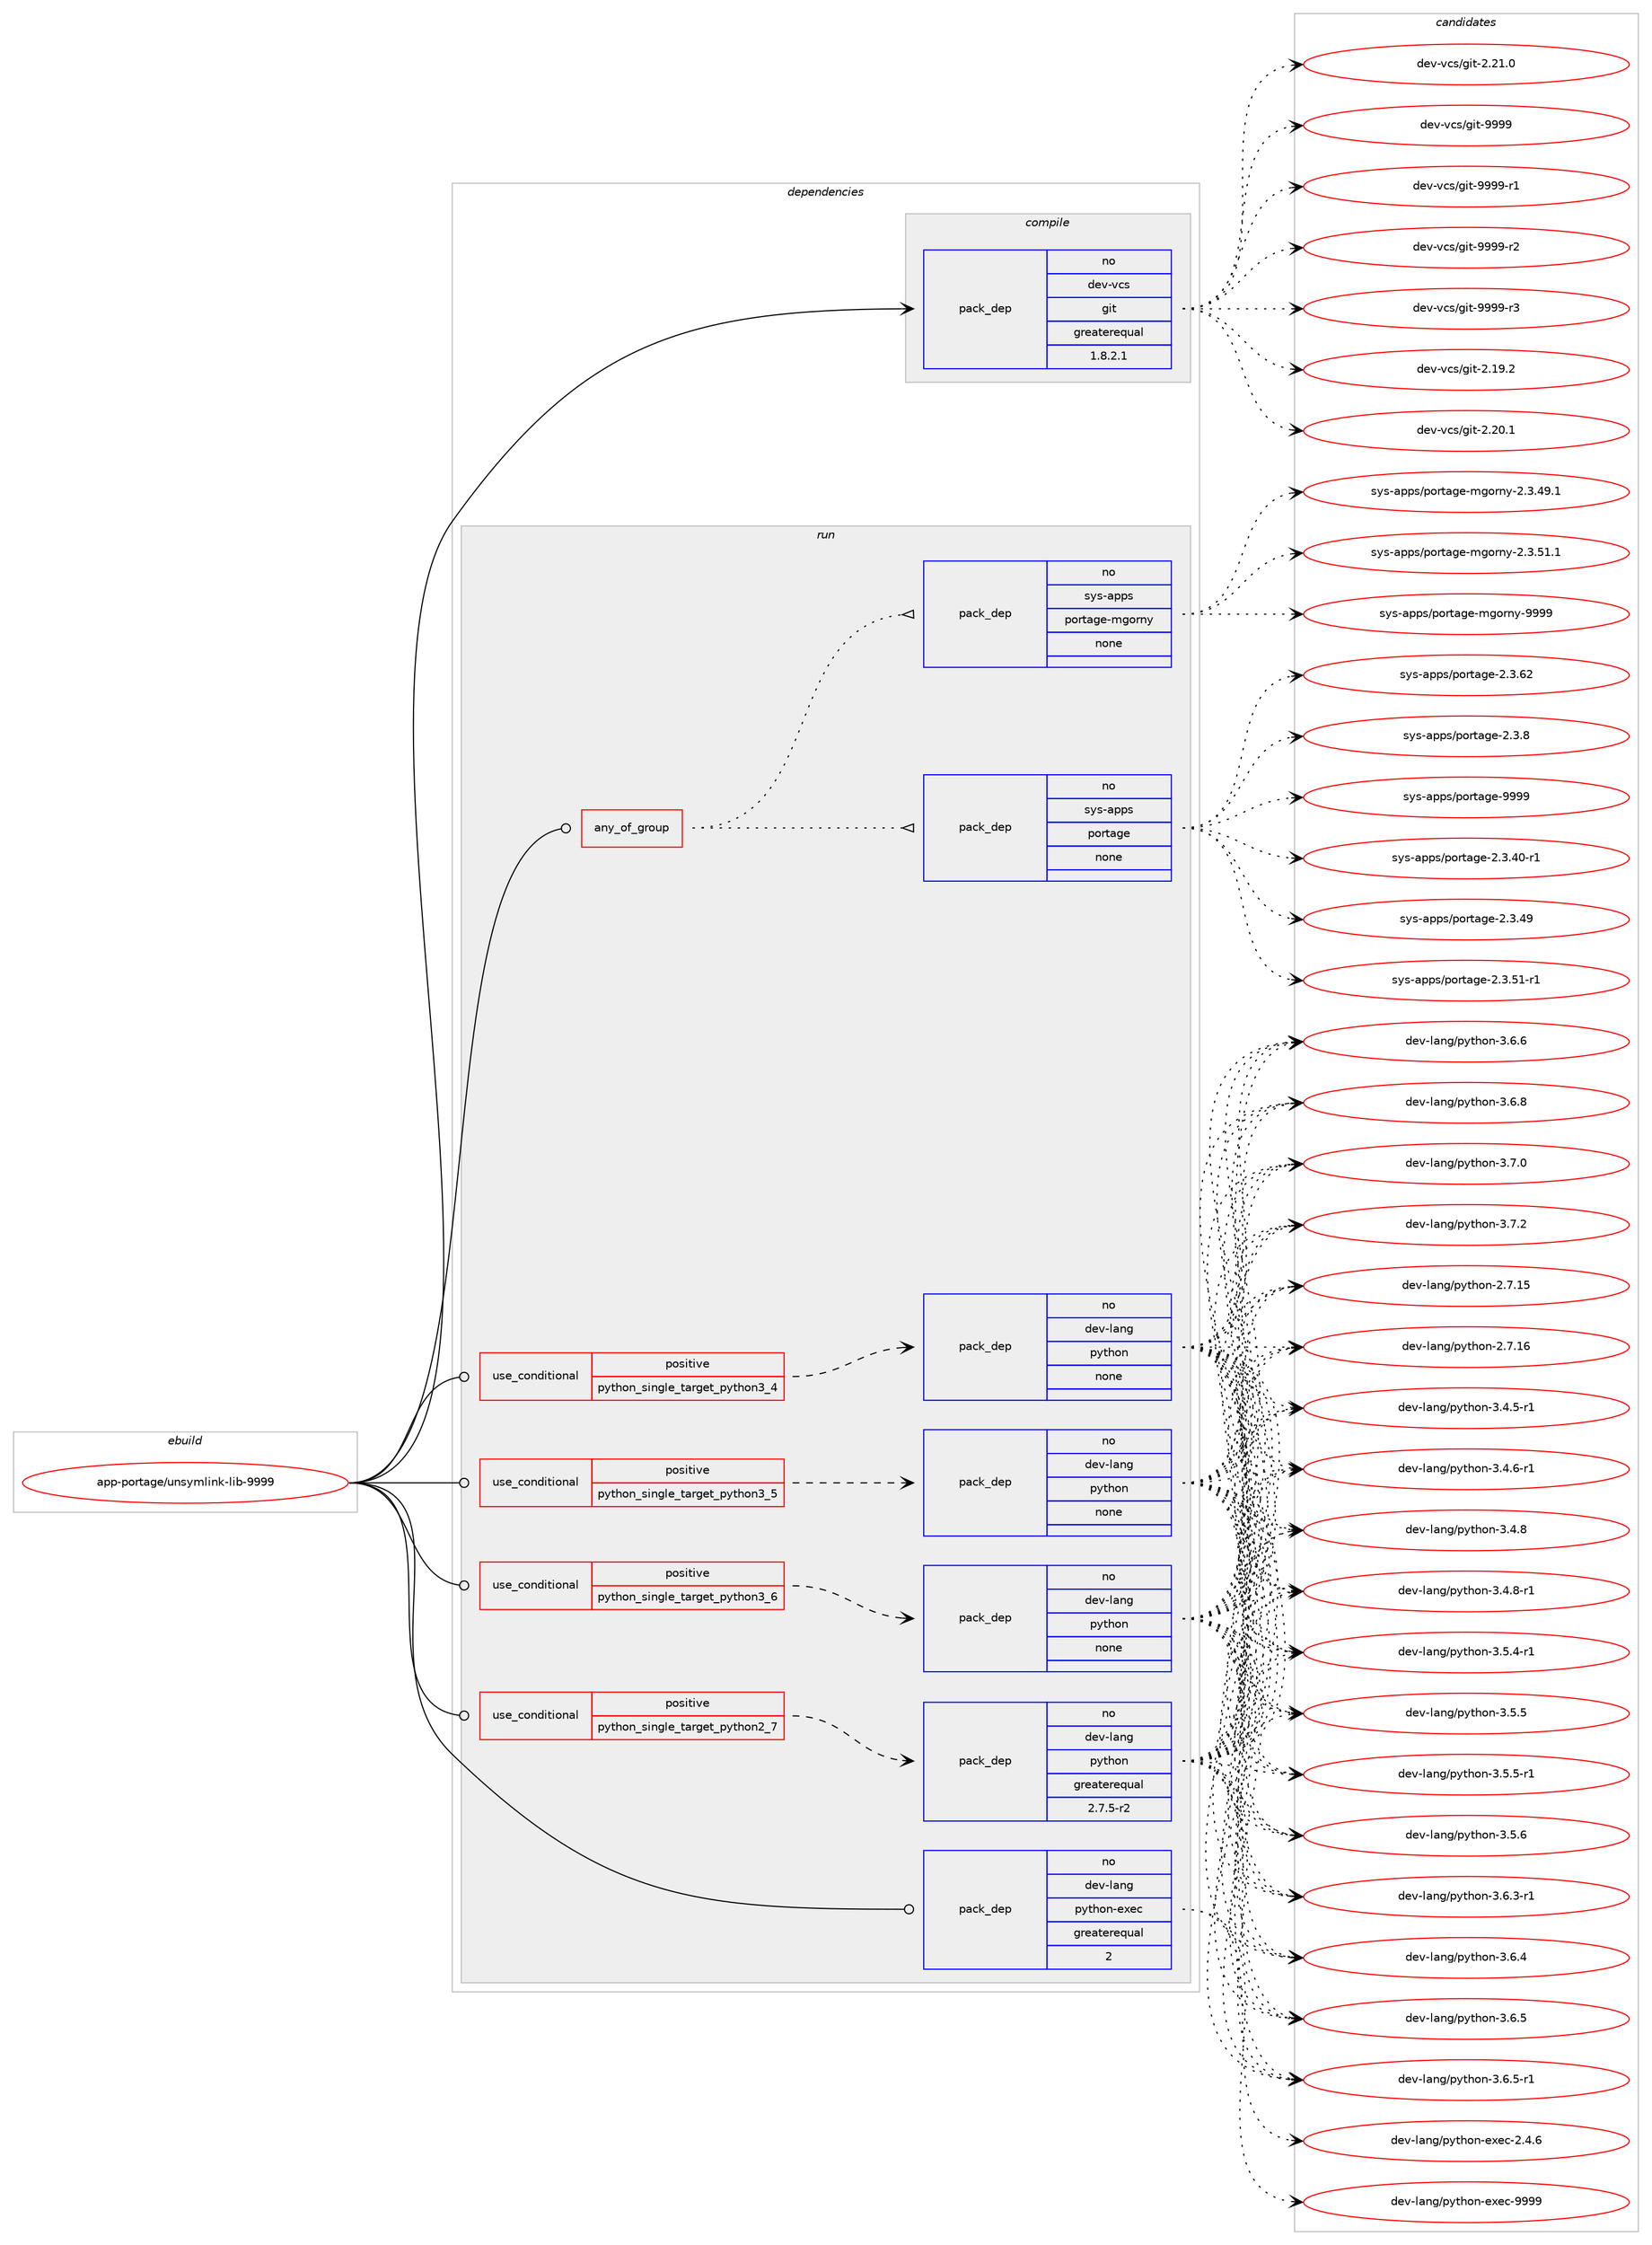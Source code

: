 digraph prolog {

# *************
# Graph options
# *************

newrank=true;
concentrate=true;
compound=true;
graph [rankdir=LR,fontname=Helvetica,fontsize=10,ranksep=1.5];#, ranksep=2.5, nodesep=0.2];
edge  [arrowhead=vee];
node  [fontname=Helvetica,fontsize=10];

# **********
# The ebuild
# **********

subgraph cluster_leftcol {
color=gray;
rank=same;
label=<<i>ebuild</i>>;
id [label="app-portage/unsymlink-lib-9999", color=red, width=4, href="../app-portage/unsymlink-lib-9999.svg"];
}

# ****************
# The dependencies
# ****************

subgraph cluster_midcol {
color=gray;
label=<<i>dependencies</i>>;
subgraph cluster_compile {
fillcolor="#eeeeee";
style=filled;
label=<<i>compile</i>>;
subgraph pack931528 {
dependency1307124 [label=<<TABLE BORDER="0" CELLBORDER="1" CELLSPACING="0" CELLPADDING="4" WIDTH="220"><TR><TD ROWSPAN="6" CELLPADDING="30">pack_dep</TD></TR><TR><TD WIDTH="110">no</TD></TR><TR><TD>dev-vcs</TD></TR><TR><TD>git</TD></TR><TR><TD>greaterequal</TD></TR><TR><TD>1.8.2.1</TD></TR></TABLE>>, shape=none, color=blue];
}
id:e -> dependency1307124:w [weight=20,style="solid",arrowhead="vee"];
}
subgraph cluster_compileandrun {
fillcolor="#eeeeee";
style=filled;
label=<<i>compile and run</i>>;
}
subgraph cluster_run {
fillcolor="#eeeeee";
style=filled;
label=<<i>run</i>>;
subgraph any19888 {
dependency1307125 [label=<<TABLE BORDER="0" CELLBORDER="1" CELLSPACING="0" CELLPADDING="4"><TR><TD CELLPADDING="10">any_of_group</TD></TR></TABLE>>, shape=none, color=red];subgraph pack931529 {
dependency1307126 [label=<<TABLE BORDER="0" CELLBORDER="1" CELLSPACING="0" CELLPADDING="4" WIDTH="220"><TR><TD ROWSPAN="6" CELLPADDING="30">pack_dep</TD></TR><TR><TD WIDTH="110">no</TD></TR><TR><TD>sys-apps</TD></TR><TR><TD>portage</TD></TR><TR><TD>none</TD></TR><TR><TD></TD></TR></TABLE>>, shape=none, color=blue];
}
dependency1307125:e -> dependency1307126:w [weight=20,style="dotted",arrowhead="oinv"];
subgraph pack931530 {
dependency1307127 [label=<<TABLE BORDER="0" CELLBORDER="1" CELLSPACING="0" CELLPADDING="4" WIDTH="220"><TR><TD ROWSPAN="6" CELLPADDING="30">pack_dep</TD></TR><TR><TD WIDTH="110">no</TD></TR><TR><TD>sys-apps</TD></TR><TR><TD>portage-mgorny</TD></TR><TR><TD>none</TD></TR><TR><TD></TD></TR></TABLE>>, shape=none, color=blue];
}
dependency1307125:e -> dependency1307127:w [weight=20,style="dotted",arrowhead="oinv"];
}
id:e -> dependency1307125:w [weight=20,style="solid",arrowhead="odot"];
subgraph cond355164 {
dependency1307128 [label=<<TABLE BORDER="0" CELLBORDER="1" CELLSPACING="0" CELLPADDING="4"><TR><TD ROWSPAN="3" CELLPADDING="10">use_conditional</TD></TR><TR><TD>positive</TD></TR><TR><TD>python_single_target_python2_7</TD></TR></TABLE>>, shape=none, color=red];
subgraph pack931531 {
dependency1307129 [label=<<TABLE BORDER="0" CELLBORDER="1" CELLSPACING="0" CELLPADDING="4" WIDTH="220"><TR><TD ROWSPAN="6" CELLPADDING="30">pack_dep</TD></TR><TR><TD WIDTH="110">no</TD></TR><TR><TD>dev-lang</TD></TR><TR><TD>python</TD></TR><TR><TD>greaterequal</TD></TR><TR><TD>2.7.5-r2</TD></TR></TABLE>>, shape=none, color=blue];
}
dependency1307128:e -> dependency1307129:w [weight=20,style="dashed",arrowhead="vee"];
}
id:e -> dependency1307128:w [weight=20,style="solid",arrowhead="odot"];
subgraph cond355165 {
dependency1307130 [label=<<TABLE BORDER="0" CELLBORDER="1" CELLSPACING="0" CELLPADDING="4"><TR><TD ROWSPAN="3" CELLPADDING="10">use_conditional</TD></TR><TR><TD>positive</TD></TR><TR><TD>python_single_target_python3_4</TD></TR></TABLE>>, shape=none, color=red];
subgraph pack931532 {
dependency1307131 [label=<<TABLE BORDER="0" CELLBORDER="1" CELLSPACING="0" CELLPADDING="4" WIDTH="220"><TR><TD ROWSPAN="6" CELLPADDING="30">pack_dep</TD></TR><TR><TD WIDTH="110">no</TD></TR><TR><TD>dev-lang</TD></TR><TR><TD>python</TD></TR><TR><TD>none</TD></TR><TR><TD></TD></TR></TABLE>>, shape=none, color=blue];
}
dependency1307130:e -> dependency1307131:w [weight=20,style="dashed",arrowhead="vee"];
}
id:e -> dependency1307130:w [weight=20,style="solid",arrowhead="odot"];
subgraph cond355166 {
dependency1307132 [label=<<TABLE BORDER="0" CELLBORDER="1" CELLSPACING="0" CELLPADDING="4"><TR><TD ROWSPAN="3" CELLPADDING="10">use_conditional</TD></TR><TR><TD>positive</TD></TR><TR><TD>python_single_target_python3_5</TD></TR></TABLE>>, shape=none, color=red];
subgraph pack931533 {
dependency1307133 [label=<<TABLE BORDER="0" CELLBORDER="1" CELLSPACING="0" CELLPADDING="4" WIDTH="220"><TR><TD ROWSPAN="6" CELLPADDING="30">pack_dep</TD></TR><TR><TD WIDTH="110">no</TD></TR><TR><TD>dev-lang</TD></TR><TR><TD>python</TD></TR><TR><TD>none</TD></TR><TR><TD></TD></TR></TABLE>>, shape=none, color=blue];
}
dependency1307132:e -> dependency1307133:w [weight=20,style="dashed",arrowhead="vee"];
}
id:e -> dependency1307132:w [weight=20,style="solid",arrowhead="odot"];
subgraph cond355167 {
dependency1307134 [label=<<TABLE BORDER="0" CELLBORDER="1" CELLSPACING="0" CELLPADDING="4"><TR><TD ROWSPAN="3" CELLPADDING="10">use_conditional</TD></TR><TR><TD>positive</TD></TR><TR><TD>python_single_target_python3_6</TD></TR></TABLE>>, shape=none, color=red];
subgraph pack931534 {
dependency1307135 [label=<<TABLE BORDER="0" CELLBORDER="1" CELLSPACING="0" CELLPADDING="4" WIDTH="220"><TR><TD ROWSPAN="6" CELLPADDING="30">pack_dep</TD></TR><TR><TD WIDTH="110">no</TD></TR><TR><TD>dev-lang</TD></TR><TR><TD>python</TD></TR><TR><TD>none</TD></TR><TR><TD></TD></TR></TABLE>>, shape=none, color=blue];
}
dependency1307134:e -> dependency1307135:w [weight=20,style="dashed",arrowhead="vee"];
}
id:e -> dependency1307134:w [weight=20,style="solid",arrowhead="odot"];
subgraph pack931535 {
dependency1307136 [label=<<TABLE BORDER="0" CELLBORDER="1" CELLSPACING="0" CELLPADDING="4" WIDTH="220"><TR><TD ROWSPAN="6" CELLPADDING="30">pack_dep</TD></TR><TR><TD WIDTH="110">no</TD></TR><TR><TD>dev-lang</TD></TR><TR><TD>python-exec</TD></TR><TR><TD>greaterequal</TD></TR><TR><TD>2</TD></TR></TABLE>>, shape=none, color=blue];
}
id:e -> dependency1307136:w [weight=20,style="solid",arrowhead="odot"];
}
}

# **************
# The candidates
# **************

subgraph cluster_choices {
rank=same;
color=gray;
label=<<i>candidates</i>>;

subgraph choice931528 {
color=black;
nodesep=1;
choice10010111845118991154710310511645504649574650 [label="dev-vcs/git-2.19.2", color=red, width=4,href="../dev-vcs/git-2.19.2.svg"];
choice10010111845118991154710310511645504650484649 [label="dev-vcs/git-2.20.1", color=red, width=4,href="../dev-vcs/git-2.20.1.svg"];
choice10010111845118991154710310511645504650494648 [label="dev-vcs/git-2.21.0", color=red, width=4,href="../dev-vcs/git-2.21.0.svg"];
choice1001011184511899115471031051164557575757 [label="dev-vcs/git-9999", color=red, width=4,href="../dev-vcs/git-9999.svg"];
choice10010111845118991154710310511645575757574511449 [label="dev-vcs/git-9999-r1", color=red, width=4,href="../dev-vcs/git-9999-r1.svg"];
choice10010111845118991154710310511645575757574511450 [label="dev-vcs/git-9999-r2", color=red, width=4,href="../dev-vcs/git-9999-r2.svg"];
choice10010111845118991154710310511645575757574511451 [label="dev-vcs/git-9999-r3", color=red, width=4,href="../dev-vcs/git-9999-r3.svg"];
dependency1307124:e -> choice10010111845118991154710310511645504649574650:w [style=dotted,weight="100"];
dependency1307124:e -> choice10010111845118991154710310511645504650484649:w [style=dotted,weight="100"];
dependency1307124:e -> choice10010111845118991154710310511645504650494648:w [style=dotted,weight="100"];
dependency1307124:e -> choice1001011184511899115471031051164557575757:w [style=dotted,weight="100"];
dependency1307124:e -> choice10010111845118991154710310511645575757574511449:w [style=dotted,weight="100"];
dependency1307124:e -> choice10010111845118991154710310511645575757574511450:w [style=dotted,weight="100"];
dependency1307124:e -> choice10010111845118991154710310511645575757574511451:w [style=dotted,weight="100"];
}
subgraph choice931529 {
color=black;
nodesep=1;
choice11512111545971121121154711211111411697103101455046514652484511449 [label="sys-apps/portage-2.3.40-r1", color=red, width=4,href="../sys-apps/portage-2.3.40-r1.svg"];
choice1151211154597112112115471121111141169710310145504651465257 [label="sys-apps/portage-2.3.49", color=red, width=4,href="../sys-apps/portage-2.3.49.svg"];
choice11512111545971121121154711211111411697103101455046514653494511449 [label="sys-apps/portage-2.3.51-r1", color=red, width=4,href="../sys-apps/portage-2.3.51-r1.svg"];
choice1151211154597112112115471121111141169710310145504651465450 [label="sys-apps/portage-2.3.62", color=red, width=4,href="../sys-apps/portage-2.3.62.svg"];
choice11512111545971121121154711211111411697103101455046514656 [label="sys-apps/portage-2.3.8", color=red, width=4,href="../sys-apps/portage-2.3.8.svg"];
choice115121115459711211211547112111114116971031014557575757 [label="sys-apps/portage-9999", color=red, width=4,href="../sys-apps/portage-9999.svg"];
dependency1307126:e -> choice11512111545971121121154711211111411697103101455046514652484511449:w [style=dotted,weight="100"];
dependency1307126:e -> choice1151211154597112112115471121111141169710310145504651465257:w [style=dotted,weight="100"];
dependency1307126:e -> choice11512111545971121121154711211111411697103101455046514653494511449:w [style=dotted,weight="100"];
dependency1307126:e -> choice1151211154597112112115471121111141169710310145504651465450:w [style=dotted,weight="100"];
dependency1307126:e -> choice11512111545971121121154711211111411697103101455046514656:w [style=dotted,weight="100"];
dependency1307126:e -> choice115121115459711211211547112111114116971031014557575757:w [style=dotted,weight="100"];
}
subgraph choice931530 {
color=black;
nodesep=1;
choice1151211154597112112115471121111141169710310145109103111114110121455046514652574649 [label="sys-apps/portage-mgorny-2.3.49.1", color=red, width=4,href="../sys-apps/portage-mgorny-2.3.49.1.svg"];
choice1151211154597112112115471121111141169710310145109103111114110121455046514653494649 [label="sys-apps/portage-mgorny-2.3.51.1", color=red, width=4,href="../sys-apps/portage-mgorny-2.3.51.1.svg"];
choice11512111545971121121154711211111411697103101451091031111141101214557575757 [label="sys-apps/portage-mgorny-9999", color=red, width=4,href="../sys-apps/portage-mgorny-9999.svg"];
dependency1307127:e -> choice1151211154597112112115471121111141169710310145109103111114110121455046514652574649:w [style=dotted,weight="100"];
dependency1307127:e -> choice1151211154597112112115471121111141169710310145109103111114110121455046514653494649:w [style=dotted,weight="100"];
dependency1307127:e -> choice11512111545971121121154711211111411697103101451091031111141101214557575757:w [style=dotted,weight="100"];
}
subgraph choice931531 {
color=black;
nodesep=1;
choice10010111845108971101034711212111610411111045504655464953 [label="dev-lang/python-2.7.15", color=red, width=4,href="../dev-lang/python-2.7.15.svg"];
choice10010111845108971101034711212111610411111045504655464954 [label="dev-lang/python-2.7.16", color=red, width=4,href="../dev-lang/python-2.7.16.svg"];
choice1001011184510897110103471121211161041111104551465246534511449 [label="dev-lang/python-3.4.5-r1", color=red, width=4,href="../dev-lang/python-3.4.5-r1.svg"];
choice1001011184510897110103471121211161041111104551465246544511449 [label="dev-lang/python-3.4.6-r1", color=red, width=4,href="../dev-lang/python-3.4.6-r1.svg"];
choice100101118451089711010347112121116104111110455146524656 [label="dev-lang/python-3.4.8", color=red, width=4,href="../dev-lang/python-3.4.8.svg"];
choice1001011184510897110103471121211161041111104551465246564511449 [label="dev-lang/python-3.4.8-r1", color=red, width=4,href="../dev-lang/python-3.4.8-r1.svg"];
choice1001011184510897110103471121211161041111104551465346524511449 [label="dev-lang/python-3.5.4-r1", color=red, width=4,href="../dev-lang/python-3.5.4-r1.svg"];
choice100101118451089711010347112121116104111110455146534653 [label="dev-lang/python-3.5.5", color=red, width=4,href="../dev-lang/python-3.5.5.svg"];
choice1001011184510897110103471121211161041111104551465346534511449 [label="dev-lang/python-3.5.5-r1", color=red, width=4,href="../dev-lang/python-3.5.5-r1.svg"];
choice100101118451089711010347112121116104111110455146534654 [label="dev-lang/python-3.5.6", color=red, width=4,href="../dev-lang/python-3.5.6.svg"];
choice1001011184510897110103471121211161041111104551465446514511449 [label="dev-lang/python-3.6.3-r1", color=red, width=4,href="../dev-lang/python-3.6.3-r1.svg"];
choice100101118451089711010347112121116104111110455146544652 [label="dev-lang/python-3.6.4", color=red, width=4,href="../dev-lang/python-3.6.4.svg"];
choice100101118451089711010347112121116104111110455146544653 [label="dev-lang/python-3.6.5", color=red, width=4,href="../dev-lang/python-3.6.5.svg"];
choice1001011184510897110103471121211161041111104551465446534511449 [label="dev-lang/python-3.6.5-r1", color=red, width=4,href="../dev-lang/python-3.6.5-r1.svg"];
choice100101118451089711010347112121116104111110455146544654 [label="dev-lang/python-3.6.6", color=red, width=4,href="../dev-lang/python-3.6.6.svg"];
choice100101118451089711010347112121116104111110455146544656 [label="dev-lang/python-3.6.8", color=red, width=4,href="../dev-lang/python-3.6.8.svg"];
choice100101118451089711010347112121116104111110455146554648 [label="dev-lang/python-3.7.0", color=red, width=4,href="../dev-lang/python-3.7.0.svg"];
choice100101118451089711010347112121116104111110455146554650 [label="dev-lang/python-3.7.2", color=red, width=4,href="../dev-lang/python-3.7.2.svg"];
dependency1307129:e -> choice10010111845108971101034711212111610411111045504655464953:w [style=dotted,weight="100"];
dependency1307129:e -> choice10010111845108971101034711212111610411111045504655464954:w [style=dotted,weight="100"];
dependency1307129:e -> choice1001011184510897110103471121211161041111104551465246534511449:w [style=dotted,weight="100"];
dependency1307129:e -> choice1001011184510897110103471121211161041111104551465246544511449:w [style=dotted,weight="100"];
dependency1307129:e -> choice100101118451089711010347112121116104111110455146524656:w [style=dotted,weight="100"];
dependency1307129:e -> choice1001011184510897110103471121211161041111104551465246564511449:w [style=dotted,weight="100"];
dependency1307129:e -> choice1001011184510897110103471121211161041111104551465346524511449:w [style=dotted,weight="100"];
dependency1307129:e -> choice100101118451089711010347112121116104111110455146534653:w [style=dotted,weight="100"];
dependency1307129:e -> choice1001011184510897110103471121211161041111104551465346534511449:w [style=dotted,weight="100"];
dependency1307129:e -> choice100101118451089711010347112121116104111110455146534654:w [style=dotted,weight="100"];
dependency1307129:e -> choice1001011184510897110103471121211161041111104551465446514511449:w [style=dotted,weight="100"];
dependency1307129:e -> choice100101118451089711010347112121116104111110455146544652:w [style=dotted,weight="100"];
dependency1307129:e -> choice100101118451089711010347112121116104111110455146544653:w [style=dotted,weight="100"];
dependency1307129:e -> choice1001011184510897110103471121211161041111104551465446534511449:w [style=dotted,weight="100"];
dependency1307129:e -> choice100101118451089711010347112121116104111110455146544654:w [style=dotted,weight="100"];
dependency1307129:e -> choice100101118451089711010347112121116104111110455146544656:w [style=dotted,weight="100"];
dependency1307129:e -> choice100101118451089711010347112121116104111110455146554648:w [style=dotted,weight="100"];
dependency1307129:e -> choice100101118451089711010347112121116104111110455146554650:w [style=dotted,weight="100"];
}
subgraph choice931532 {
color=black;
nodesep=1;
choice10010111845108971101034711212111610411111045504655464953 [label="dev-lang/python-2.7.15", color=red, width=4,href="../dev-lang/python-2.7.15.svg"];
choice10010111845108971101034711212111610411111045504655464954 [label="dev-lang/python-2.7.16", color=red, width=4,href="../dev-lang/python-2.7.16.svg"];
choice1001011184510897110103471121211161041111104551465246534511449 [label="dev-lang/python-3.4.5-r1", color=red, width=4,href="../dev-lang/python-3.4.5-r1.svg"];
choice1001011184510897110103471121211161041111104551465246544511449 [label="dev-lang/python-3.4.6-r1", color=red, width=4,href="../dev-lang/python-3.4.6-r1.svg"];
choice100101118451089711010347112121116104111110455146524656 [label="dev-lang/python-3.4.8", color=red, width=4,href="../dev-lang/python-3.4.8.svg"];
choice1001011184510897110103471121211161041111104551465246564511449 [label="dev-lang/python-3.4.8-r1", color=red, width=4,href="../dev-lang/python-3.4.8-r1.svg"];
choice1001011184510897110103471121211161041111104551465346524511449 [label="dev-lang/python-3.5.4-r1", color=red, width=4,href="../dev-lang/python-3.5.4-r1.svg"];
choice100101118451089711010347112121116104111110455146534653 [label="dev-lang/python-3.5.5", color=red, width=4,href="../dev-lang/python-3.5.5.svg"];
choice1001011184510897110103471121211161041111104551465346534511449 [label="dev-lang/python-3.5.5-r1", color=red, width=4,href="../dev-lang/python-3.5.5-r1.svg"];
choice100101118451089711010347112121116104111110455146534654 [label="dev-lang/python-3.5.6", color=red, width=4,href="../dev-lang/python-3.5.6.svg"];
choice1001011184510897110103471121211161041111104551465446514511449 [label="dev-lang/python-3.6.3-r1", color=red, width=4,href="../dev-lang/python-3.6.3-r1.svg"];
choice100101118451089711010347112121116104111110455146544652 [label="dev-lang/python-3.6.4", color=red, width=4,href="../dev-lang/python-3.6.4.svg"];
choice100101118451089711010347112121116104111110455146544653 [label="dev-lang/python-3.6.5", color=red, width=4,href="../dev-lang/python-3.6.5.svg"];
choice1001011184510897110103471121211161041111104551465446534511449 [label="dev-lang/python-3.6.5-r1", color=red, width=4,href="../dev-lang/python-3.6.5-r1.svg"];
choice100101118451089711010347112121116104111110455146544654 [label="dev-lang/python-3.6.6", color=red, width=4,href="../dev-lang/python-3.6.6.svg"];
choice100101118451089711010347112121116104111110455146544656 [label="dev-lang/python-3.6.8", color=red, width=4,href="../dev-lang/python-3.6.8.svg"];
choice100101118451089711010347112121116104111110455146554648 [label="dev-lang/python-3.7.0", color=red, width=4,href="../dev-lang/python-3.7.0.svg"];
choice100101118451089711010347112121116104111110455146554650 [label="dev-lang/python-3.7.2", color=red, width=4,href="../dev-lang/python-3.7.2.svg"];
dependency1307131:e -> choice10010111845108971101034711212111610411111045504655464953:w [style=dotted,weight="100"];
dependency1307131:e -> choice10010111845108971101034711212111610411111045504655464954:w [style=dotted,weight="100"];
dependency1307131:e -> choice1001011184510897110103471121211161041111104551465246534511449:w [style=dotted,weight="100"];
dependency1307131:e -> choice1001011184510897110103471121211161041111104551465246544511449:w [style=dotted,weight="100"];
dependency1307131:e -> choice100101118451089711010347112121116104111110455146524656:w [style=dotted,weight="100"];
dependency1307131:e -> choice1001011184510897110103471121211161041111104551465246564511449:w [style=dotted,weight="100"];
dependency1307131:e -> choice1001011184510897110103471121211161041111104551465346524511449:w [style=dotted,weight="100"];
dependency1307131:e -> choice100101118451089711010347112121116104111110455146534653:w [style=dotted,weight="100"];
dependency1307131:e -> choice1001011184510897110103471121211161041111104551465346534511449:w [style=dotted,weight="100"];
dependency1307131:e -> choice100101118451089711010347112121116104111110455146534654:w [style=dotted,weight="100"];
dependency1307131:e -> choice1001011184510897110103471121211161041111104551465446514511449:w [style=dotted,weight="100"];
dependency1307131:e -> choice100101118451089711010347112121116104111110455146544652:w [style=dotted,weight="100"];
dependency1307131:e -> choice100101118451089711010347112121116104111110455146544653:w [style=dotted,weight="100"];
dependency1307131:e -> choice1001011184510897110103471121211161041111104551465446534511449:w [style=dotted,weight="100"];
dependency1307131:e -> choice100101118451089711010347112121116104111110455146544654:w [style=dotted,weight="100"];
dependency1307131:e -> choice100101118451089711010347112121116104111110455146544656:w [style=dotted,weight="100"];
dependency1307131:e -> choice100101118451089711010347112121116104111110455146554648:w [style=dotted,weight="100"];
dependency1307131:e -> choice100101118451089711010347112121116104111110455146554650:w [style=dotted,weight="100"];
}
subgraph choice931533 {
color=black;
nodesep=1;
choice10010111845108971101034711212111610411111045504655464953 [label="dev-lang/python-2.7.15", color=red, width=4,href="../dev-lang/python-2.7.15.svg"];
choice10010111845108971101034711212111610411111045504655464954 [label="dev-lang/python-2.7.16", color=red, width=4,href="../dev-lang/python-2.7.16.svg"];
choice1001011184510897110103471121211161041111104551465246534511449 [label="dev-lang/python-3.4.5-r1", color=red, width=4,href="../dev-lang/python-3.4.5-r1.svg"];
choice1001011184510897110103471121211161041111104551465246544511449 [label="dev-lang/python-3.4.6-r1", color=red, width=4,href="../dev-lang/python-3.4.6-r1.svg"];
choice100101118451089711010347112121116104111110455146524656 [label="dev-lang/python-3.4.8", color=red, width=4,href="../dev-lang/python-3.4.8.svg"];
choice1001011184510897110103471121211161041111104551465246564511449 [label="dev-lang/python-3.4.8-r1", color=red, width=4,href="../dev-lang/python-3.4.8-r1.svg"];
choice1001011184510897110103471121211161041111104551465346524511449 [label="dev-lang/python-3.5.4-r1", color=red, width=4,href="../dev-lang/python-3.5.4-r1.svg"];
choice100101118451089711010347112121116104111110455146534653 [label="dev-lang/python-3.5.5", color=red, width=4,href="../dev-lang/python-3.5.5.svg"];
choice1001011184510897110103471121211161041111104551465346534511449 [label="dev-lang/python-3.5.5-r1", color=red, width=4,href="../dev-lang/python-3.5.5-r1.svg"];
choice100101118451089711010347112121116104111110455146534654 [label="dev-lang/python-3.5.6", color=red, width=4,href="../dev-lang/python-3.5.6.svg"];
choice1001011184510897110103471121211161041111104551465446514511449 [label="dev-lang/python-3.6.3-r1", color=red, width=4,href="../dev-lang/python-3.6.3-r1.svg"];
choice100101118451089711010347112121116104111110455146544652 [label="dev-lang/python-3.6.4", color=red, width=4,href="../dev-lang/python-3.6.4.svg"];
choice100101118451089711010347112121116104111110455146544653 [label="dev-lang/python-3.6.5", color=red, width=4,href="../dev-lang/python-3.6.5.svg"];
choice1001011184510897110103471121211161041111104551465446534511449 [label="dev-lang/python-3.6.5-r1", color=red, width=4,href="../dev-lang/python-3.6.5-r1.svg"];
choice100101118451089711010347112121116104111110455146544654 [label="dev-lang/python-3.6.6", color=red, width=4,href="../dev-lang/python-3.6.6.svg"];
choice100101118451089711010347112121116104111110455146544656 [label="dev-lang/python-3.6.8", color=red, width=4,href="../dev-lang/python-3.6.8.svg"];
choice100101118451089711010347112121116104111110455146554648 [label="dev-lang/python-3.7.0", color=red, width=4,href="../dev-lang/python-3.7.0.svg"];
choice100101118451089711010347112121116104111110455146554650 [label="dev-lang/python-3.7.2", color=red, width=4,href="../dev-lang/python-3.7.2.svg"];
dependency1307133:e -> choice10010111845108971101034711212111610411111045504655464953:w [style=dotted,weight="100"];
dependency1307133:e -> choice10010111845108971101034711212111610411111045504655464954:w [style=dotted,weight="100"];
dependency1307133:e -> choice1001011184510897110103471121211161041111104551465246534511449:w [style=dotted,weight="100"];
dependency1307133:e -> choice1001011184510897110103471121211161041111104551465246544511449:w [style=dotted,weight="100"];
dependency1307133:e -> choice100101118451089711010347112121116104111110455146524656:w [style=dotted,weight="100"];
dependency1307133:e -> choice1001011184510897110103471121211161041111104551465246564511449:w [style=dotted,weight="100"];
dependency1307133:e -> choice1001011184510897110103471121211161041111104551465346524511449:w [style=dotted,weight="100"];
dependency1307133:e -> choice100101118451089711010347112121116104111110455146534653:w [style=dotted,weight="100"];
dependency1307133:e -> choice1001011184510897110103471121211161041111104551465346534511449:w [style=dotted,weight="100"];
dependency1307133:e -> choice100101118451089711010347112121116104111110455146534654:w [style=dotted,weight="100"];
dependency1307133:e -> choice1001011184510897110103471121211161041111104551465446514511449:w [style=dotted,weight="100"];
dependency1307133:e -> choice100101118451089711010347112121116104111110455146544652:w [style=dotted,weight="100"];
dependency1307133:e -> choice100101118451089711010347112121116104111110455146544653:w [style=dotted,weight="100"];
dependency1307133:e -> choice1001011184510897110103471121211161041111104551465446534511449:w [style=dotted,weight="100"];
dependency1307133:e -> choice100101118451089711010347112121116104111110455146544654:w [style=dotted,weight="100"];
dependency1307133:e -> choice100101118451089711010347112121116104111110455146544656:w [style=dotted,weight="100"];
dependency1307133:e -> choice100101118451089711010347112121116104111110455146554648:w [style=dotted,weight="100"];
dependency1307133:e -> choice100101118451089711010347112121116104111110455146554650:w [style=dotted,weight="100"];
}
subgraph choice931534 {
color=black;
nodesep=1;
choice10010111845108971101034711212111610411111045504655464953 [label="dev-lang/python-2.7.15", color=red, width=4,href="../dev-lang/python-2.7.15.svg"];
choice10010111845108971101034711212111610411111045504655464954 [label="dev-lang/python-2.7.16", color=red, width=4,href="../dev-lang/python-2.7.16.svg"];
choice1001011184510897110103471121211161041111104551465246534511449 [label="dev-lang/python-3.4.5-r1", color=red, width=4,href="../dev-lang/python-3.4.5-r1.svg"];
choice1001011184510897110103471121211161041111104551465246544511449 [label="dev-lang/python-3.4.6-r1", color=red, width=4,href="../dev-lang/python-3.4.6-r1.svg"];
choice100101118451089711010347112121116104111110455146524656 [label="dev-lang/python-3.4.8", color=red, width=4,href="../dev-lang/python-3.4.8.svg"];
choice1001011184510897110103471121211161041111104551465246564511449 [label="dev-lang/python-3.4.8-r1", color=red, width=4,href="../dev-lang/python-3.4.8-r1.svg"];
choice1001011184510897110103471121211161041111104551465346524511449 [label="dev-lang/python-3.5.4-r1", color=red, width=4,href="../dev-lang/python-3.5.4-r1.svg"];
choice100101118451089711010347112121116104111110455146534653 [label="dev-lang/python-3.5.5", color=red, width=4,href="../dev-lang/python-3.5.5.svg"];
choice1001011184510897110103471121211161041111104551465346534511449 [label="dev-lang/python-3.5.5-r1", color=red, width=4,href="../dev-lang/python-3.5.5-r1.svg"];
choice100101118451089711010347112121116104111110455146534654 [label="dev-lang/python-3.5.6", color=red, width=4,href="../dev-lang/python-3.5.6.svg"];
choice1001011184510897110103471121211161041111104551465446514511449 [label="dev-lang/python-3.6.3-r1", color=red, width=4,href="../dev-lang/python-3.6.3-r1.svg"];
choice100101118451089711010347112121116104111110455146544652 [label="dev-lang/python-3.6.4", color=red, width=4,href="../dev-lang/python-3.6.4.svg"];
choice100101118451089711010347112121116104111110455146544653 [label="dev-lang/python-3.6.5", color=red, width=4,href="../dev-lang/python-3.6.5.svg"];
choice1001011184510897110103471121211161041111104551465446534511449 [label="dev-lang/python-3.6.5-r1", color=red, width=4,href="../dev-lang/python-3.6.5-r1.svg"];
choice100101118451089711010347112121116104111110455146544654 [label="dev-lang/python-3.6.6", color=red, width=4,href="../dev-lang/python-3.6.6.svg"];
choice100101118451089711010347112121116104111110455146544656 [label="dev-lang/python-3.6.8", color=red, width=4,href="../dev-lang/python-3.6.8.svg"];
choice100101118451089711010347112121116104111110455146554648 [label="dev-lang/python-3.7.0", color=red, width=4,href="../dev-lang/python-3.7.0.svg"];
choice100101118451089711010347112121116104111110455146554650 [label="dev-lang/python-3.7.2", color=red, width=4,href="../dev-lang/python-3.7.2.svg"];
dependency1307135:e -> choice10010111845108971101034711212111610411111045504655464953:w [style=dotted,weight="100"];
dependency1307135:e -> choice10010111845108971101034711212111610411111045504655464954:w [style=dotted,weight="100"];
dependency1307135:e -> choice1001011184510897110103471121211161041111104551465246534511449:w [style=dotted,weight="100"];
dependency1307135:e -> choice1001011184510897110103471121211161041111104551465246544511449:w [style=dotted,weight="100"];
dependency1307135:e -> choice100101118451089711010347112121116104111110455146524656:w [style=dotted,weight="100"];
dependency1307135:e -> choice1001011184510897110103471121211161041111104551465246564511449:w [style=dotted,weight="100"];
dependency1307135:e -> choice1001011184510897110103471121211161041111104551465346524511449:w [style=dotted,weight="100"];
dependency1307135:e -> choice100101118451089711010347112121116104111110455146534653:w [style=dotted,weight="100"];
dependency1307135:e -> choice1001011184510897110103471121211161041111104551465346534511449:w [style=dotted,weight="100"];
dependency1307135:e -> choice100101118451089711010347112121116104111110455146534654:w [style=dotted,weight="100"];
dependency1307135:e -> choice1001011184510897110103471121211161041111104551465446514511449:w [style=dotted,weight="100"];
dependency1307135:e -> choice100101118451089711010347112121116104111110455146544652:w [style=dotted,weight="100"];
dependency1307135:e -> choice100101118451089711010347112121116104111110455146544653:w [style=dotted,weight="100"];
dependency1307135:e -> choice1001011184510897110103471121211161041111104551465446534511449:w [style=dotted,weight="100"];
dependency1307135:e -> choice100101118451089711010347112121116104111110455146544654:w [style=dotted,weight="100"];
dependency1307135:e -> choice100101118451089711010347112121116104111110455146544656:w [style=dotted,weight="100"];
dependency1307135:e -> choice100101118451089711010347112121116104111110455146554648:w [style=dotted,weight="100"];
dependency1307135:e -> choice100101118451089711010347112121116104111110455146554650:w [style=dotted,weight="100"];
}
subgraph choice931535 {
color=black;
nodesep=1;
choice1001011184510897110103471121211161041111104510112010199455046524654 [label="dev-lang/python-exec-2.4.6", color=red, width=4,href="../dev-lang/python-exec-2.4.6.svg"];
choice10010111845108971101034711212111610411111045101120101994557575757 [label="dev-lang/python-exec-9999", color=red, width=4,href="../dev-lang/python-exec-9999.svg"];
dependency1307136:e -> choice1001011184510897110103471121211161041111104510112010199455046524654:w [style=dotted,weight="100"];
dependency1307136:e -> choice10010111845108971101034711212111610411111045101120101994557575757:w [style=dotted,weight="100"];
}
}

}
